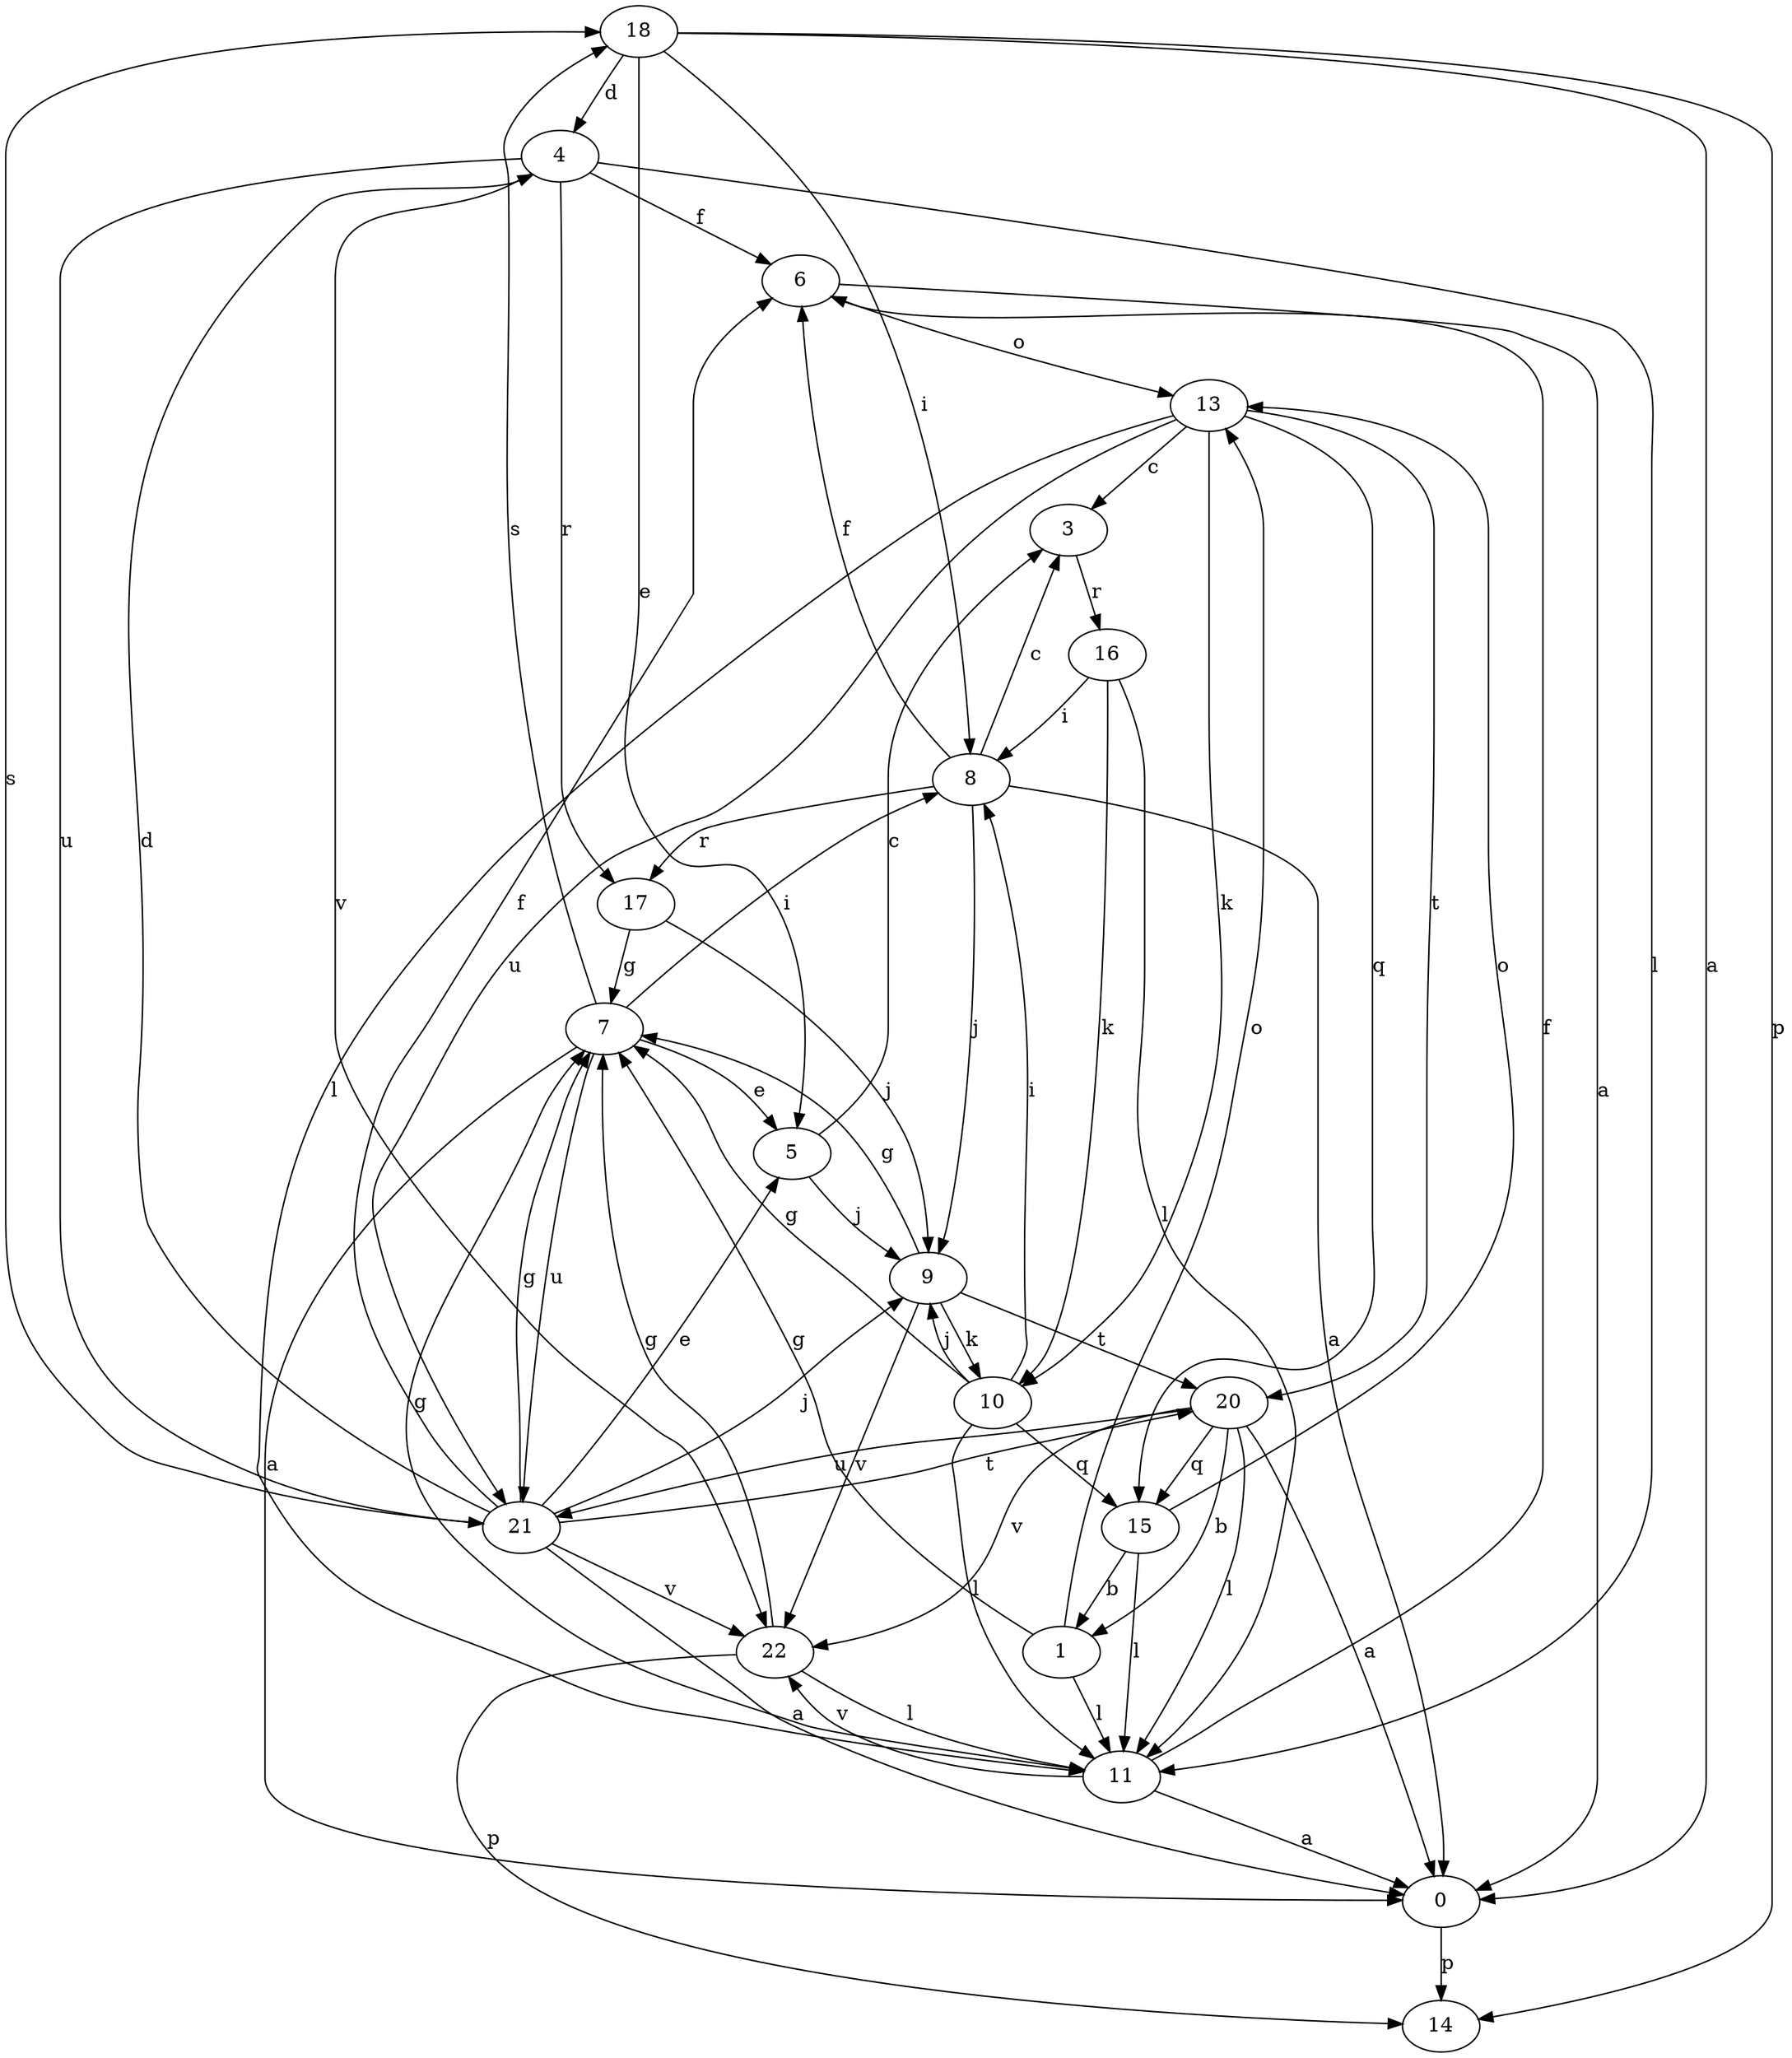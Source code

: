 strict digraph  {
0;
1;
3;
4;
5;
6;
7;
8;
9;
10;
11;
13;
14;
15;
16;
17;
18;
20;
21;
22;
0 -> 14  [label=p];
1 -> 7  [label=g];
1 -> 11  [label=l];
1 -> 13  [label=o];
3 -> 16  [label=r];
4 -> 6  [label=f];
4 -> 11  [label=l];
4 -> 17  [label=r];
4 -> 21  [label=u];
4 -> 22  [label=v];
5 -> 3  [label=c];
5 -> 9  [label=j];
6 -> 0  [label=a];
6 -> 13  [label=o];
7 -> 0  [label=a];
7 -> 5  [label=e];
7 -> 8  [label=i];
7 -> 18  [label=s];
7 -> 21  [label=u];
8 -> 0  [label=a];
8 -> 3  [label=c];
8 -> 6  [label=f];
8 -> 9  [label=j];
8 -> 17  [label=r];
9 -> 7  [label=g];
9 -> 10  [label=k];
9 -> 20  [label=t];
9 -> 22  [label=v];
10 -> 7  [label=g];
10 -> 8  [label=i];
10 -> 9  [label=j];
10 -> 11  [label=l];
10 -> 15  [label=q];
11 -> 0  [label=a];
11 -> 6  [label=f];
11 -> 7  [label=g];
11 -> 22  [label=v];
13 -> 3  [label=c];
13 -> 10  [label=k];
13 -> 11  [label=l];
13 -> 15  [label=q];
13 -> 20  [label=t];
13 -> 21  [label=u];
15 -> 1  [label=b];
15 -> 11  [label=l];
15 -> 13  [label=o];
16 -> 8  [label=i];
16 -> 10  [label=k];
16 -> 11  [label=l];
17 -> 7  [label=g];
17 -> 9  [label=j];
18 -> 0  [label=a];
18 -> 4  [label=d];
18 -> 5  [label=e];
18 -> 8  [label=i];
18 -> 14  [label=p];
20 -> 0  [label=a];
20 -> 1  [label=b];
20 -> 11  [label=l];
20 -> 15  [label=q];
20 -> 21  [label=u];
20 -> 22  [label=v];
21 -> 0  [label=a];
21 -> 4  [label=d];
21 -> 5  [label=e];
21 -> 6  [label=f];
21 -> 7  [label=g];
21 -> 9  [label=j];
21 -> 18  [label=s];
21 -> 20  [label=t];
21 -> 22  [label=v];
22 -> 7  [label=g];
22 -> 11  [label=l];
22 -> 14  [label=p];
}
